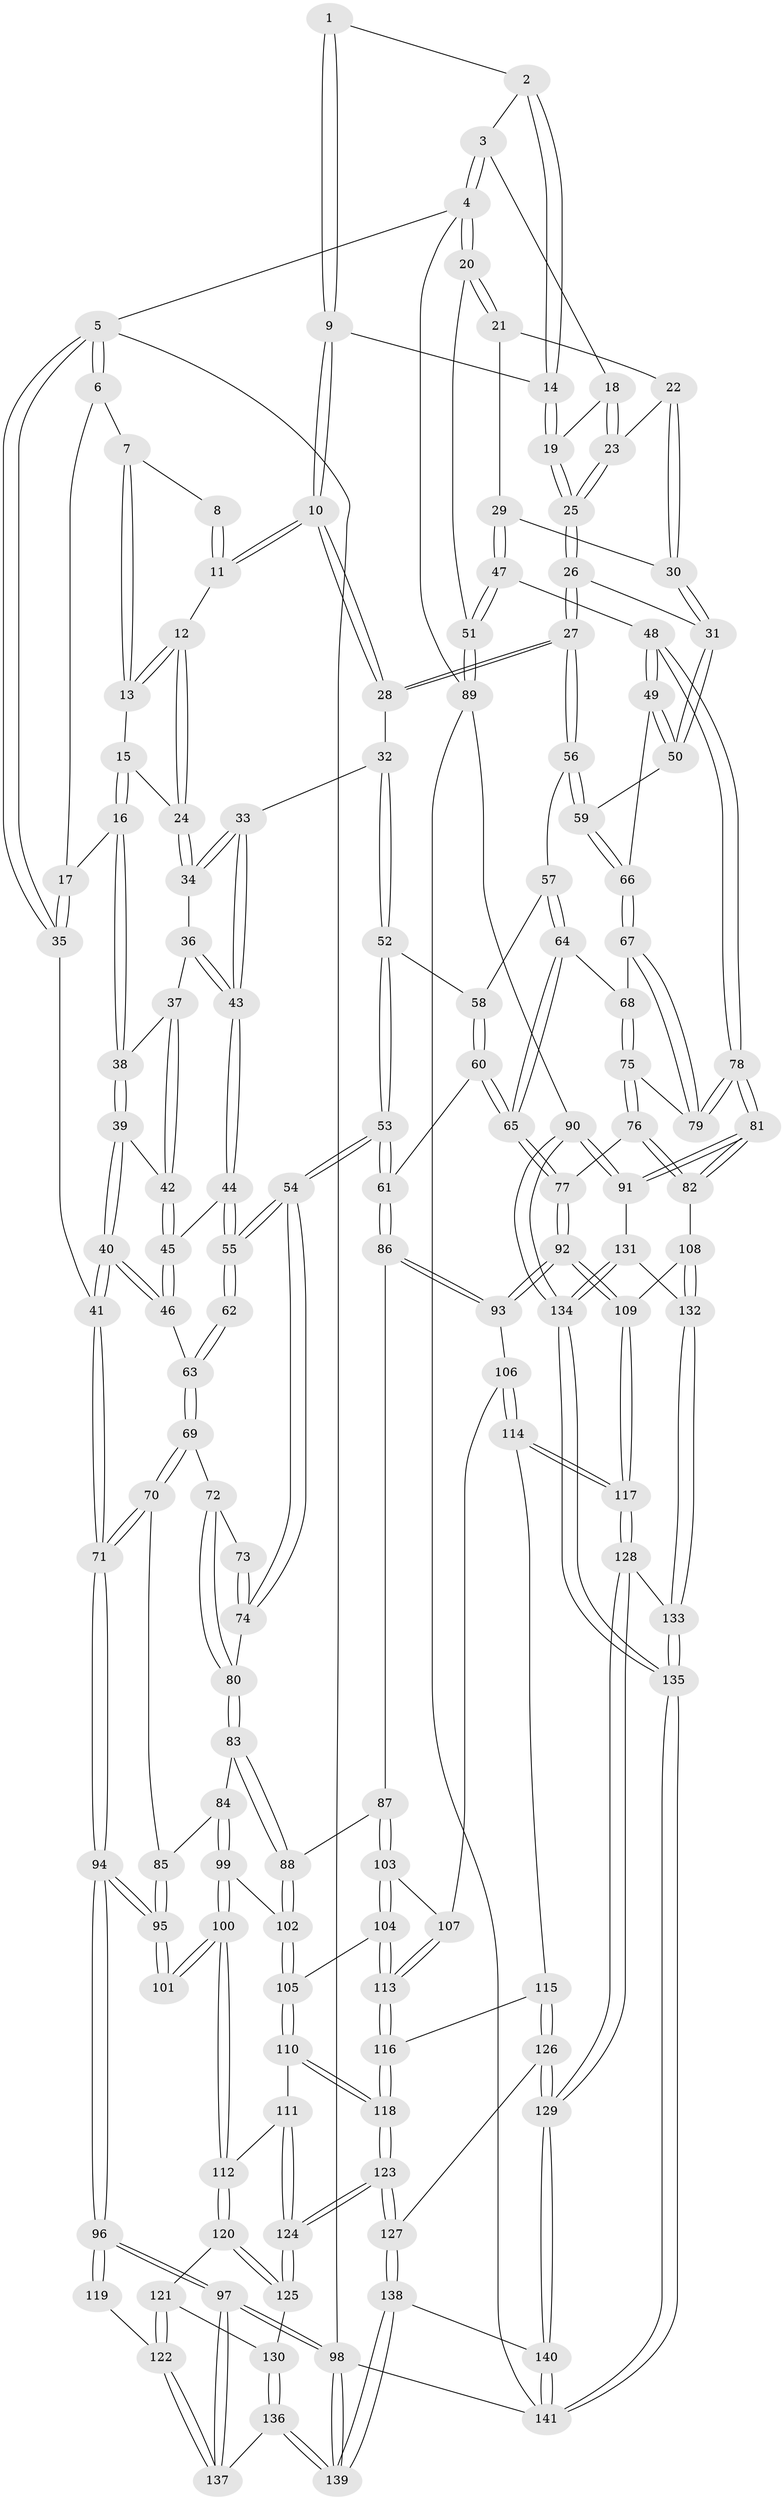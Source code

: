 // Generated by graph-tools (version 1.1) at 2025/01/03/09/25 05:01:04]
// undirected, 141 vertices, 349 edges
graph export_dot {
graph [start="1"]
  node [color=gray90,style=filled];
  1 [pos="+0.6251892454199316+0"];
  2 [pos="+0.719859494636689+0"];
  3 [pos="+0.7954591059270635+0"];
  4 [pos="+1+0"];
  5 [pos="+0+0"];
  6 [pos="+0.12985912953099985+0"];
  7 [pos="+0.3163986277158921+0"];
  8 [pos="+0.4614641096648742+0"];
  9 [pos="+0.5471845424633744+0.08092225828040313"];
  10 [pos="+0.4905837638361193+0.10528768139322787"];
  11 [pos="+0.47034261670705346+0.09231628548425323"];
  12 [pos="+0.3965953167302851+0.09410120644753389"];
  13 [pos="+0.3308043088083179+0"];
  14 [pos="+0.6014335790937426+0.08296391959354253"];
  15 [pos="+0.2829876471618446+0.04894862964345261"];
  16 [pos="+0.15668221363636384+0.08017823008877374"];
  17 [pos="+0.14992815605407386+0.07353503789225768"];
  18 [pos="+0.7889883773341607+0"];
  19 [pos="+0.6461713166423052+0.10158753018760613"];
  20 [pos="+1+0"];
  21 [pos="+0.9323508801752658+0.10988392671033298"];
  22 [pos="+0.8830435985113663+0.10606056424126438"];
  23 [pos="+0.7932143333031174+0.09283473852360205"];
  24 [pos="+0.3595290185121164+0.1178007784229576"];
  25 [pos="+0.7297476455901306+0.19277053365238284"];
  26 [pos="+0.728908324603944+0.21224041321222162"];
  27 [pos="+0.7186432537767419+0.219672592160883"];
  28 [pos="+0.5087685277148901+0.20211711338826235"];
  29 [pos="+0.9347692431568678+0.24736413347938502"];
  30 [pos="+0.8629682471977146+0.23666577603063763"];
  31 [pos="+0.7507318016640622+0.22579423568183754"];
  32 [pos="+0.4817985794065345+0.2561411657626659"];
  33 [pos="+0.4293731230171599+0.2563860742664005"];
  34 [pos="+0.35662609179144955+0.12182297978112845"];
  35 [pos="+0+0.23662577090429904"];
  36 [pos="+0.27890778175732367+0.18822108361221793"];
  37 [pos="+0.1781454885464587+0.11323205180538455"];
  38 [pos="+0.16419254889549964+0.0944860581817824"];
  39 [pos="+0.08395126749070367+0.242213155327603"];
  40 [pos="+0+0.2700943210715829"];
  41 [pos="+0+0.262525946171622"];
  42 [pos="+0.14381239295708656+0.25691190525218155"];
  43 [pos="+0.28839543610886953+0.29489426673445723"];
  44 [pos="+0.2848668878796597+0.30215957125367027"];
  45 [pos="+0.1775169557706289+0.2930755535452643"];
  46 [pos="+0.09391241351519578+0.3716946275779881"];
  47 [pos="+1+0.37024652468288727"];
  48 [pos="+1+0.3824051115317169"];
  49 [pos="+0.963328936511425+0.38826715036609777"];
  50 [pos="+0.7848562301962415+0.30124965651357577"];
  51 [pos="+1+0.38014984712218175"];
  52 [pos="+0.4983799268346748+0.30166958350568174"];
  53 [pos="+0.3735229084947806+0.4685164086006776"];
  54 [pos="+0.3535240337235744+0.4509481538115154"];
  55 [pos="+0.2945950316488738+0.36467606278577525"];
  56 [pos="+0.6511575226781183+0.3375943307054643"];
  57 [pos="+0.6480624848671868+0.3409519533699656"];
  58 [pos="+0.5314919933076817+0.3248351797296268"];
  59 [pos="+0.7987190899392891+0.41354930424945247"];
  60 [pos="+0.5285646050939198+0.47928313328473426"];
  61 [pos="+0.3762567331130673+0.47373767714410514"];
  62 [pos="+0.2786911412984624+0.37268621835020843"];
  63 [pos="+0.11297048946706084+0.4025320259749292"];
  64 [pos="+0.6446348590194557+0.4146064742861347"];
  65 [pos="+0.6023576471959834+0.5119339201540974"];
  66 [pos="+0.8047150805758446+0.4268578338908299"];
  67 [pos="+0.7971529675533306+0.44051966245528734"];
  68 [pos="+0.6608451496403367+0.41779459696752996"];
  69 [pos="+0.1266594759636088+0.4733531023248957"];
  70 [pos="+0.08426064523389251+0.5095583783683975"];
  71 [pos="+0+0.3842681134456449"];
  72 [pos="+0.13628729222057046+0.475574822808832"];
  73 [pos="+0.23091371944273625+0.4124889106738385"];
  74 [pos="+0.19848557569825884+0.5044705175735865"];
  75 [pos="+0.7605996543516197+0.4883642585744639"];
  76 [pos="+0.6291125205125966+0.5572291784078974"];
  77 [pos="+0.6224221773723462+0.5547108367109193"];
  78 [pos="+0.8485918997786351+0.5711407288170782"];
  79 [pos="+0.7918351506553799+0.47339775985127314"];
  80 [pos="+0.18789207420652065+0.5095476365148202"];
  81 [pos="+0.8409103501255986+0.7150741631146079"];
  82 [pos="+0.799978539203656+0.7116963863957728"];
  83 [pos="+0.20343029604021734+0.5689148789994855"];
  84 [pos="+0.12115329549398497+0.5844360367139446"];
  85 [pos="+0.0823766212028785+0.5584614767823561"];
  86 [pos="+0.37156243208214945+0.5037073127433583"];
  87 [pos="+0.3231704360688062+0.5687281816878446"];
  88 [pos="+0.21192636749901497+0.5773100663774233"];
  89 [pos="+1+0.7519749415512567"];
  90 [pos="+0.9601213251074274+0.7685897454325474"];
  91 [pos="+0.8494556907073931+0.7206668653510551"];
  92 [pos="+0.5300549412964075+0.6582077075178004"];
  93 [pos="+0.4821606406837209+0.6610280457520556"];
  94 [pos="+0+0.5775229657112203"];
  95 [pos="+0.04412564476458621+0.5981807515554464"];
  96 [pos="+0+0.7086609839677256"];
  97 [pos="+0+1"];
  98 [pos="+0+1"];
  99 [pos="+0.14447103951899232+0.6691635266867374"];
  100 [pos="+0.10703391250050592+0.7228665068865844"];
  101 [pos="+0.0746940001083679+0.7102963907818666"];
  102 [pos="+0.1990579007430505+0.6430214713288032"];
  103 [pos="+0.31778745520819585+0.6402868146734931"];
  104 [pos="+0.29705261855617743+0.6972777946699816"];
  105 [pos="+0.28679164057585266+0.6994451836739612"];
  106 [pos="+0.47462154159147374+0.6679792073193475"];
  107 [pos="+0.4655977535259117+0.669910356598365"];
  108 [pos="+0.6753204247097395+0.7823914365574773"];
  109 [pos="+0.6021843936524258+0.7926724102797645"];
  110 [pos="+0.23779888356196272+0.7439751964822324"];
  111 [pos="+0.19088108776025253+0.7623132155446307"];
  112 [pos="+0.11631196986723961+0.7393473522122526"];
  113 [pos="+0.33519835200213793+0.7311794190626726"];
  114 [pos="+0.4429930618195481+0.792658993902352"];
  115 [pos="+0.3756947905906716+0.8007230358880499"];
  116 [pos="+0.3576586687451032+0.7882465605995544"];
  117 [pos="+0.5410175229117062+0.8660721488248079"];
  118 [pos="+0.2833354574124883+0.8315778334327902"];
  119 [pos="+0.06307022743416438+0.7123145852820529"];
  120 [pos="+0.11067462673302393+0.7612456104791634"];
  121 [pos="+0.06084765391968803+0.8345151321301614"];
  122 [pos="+0+0.8894464780204374"];
  123 [pos="+0.2361405871825972+0.9028115869515994"];
  124 [pos="+0.22602999630538562+0.900093030700028"];
  125 [pos="+0.16587888034041867+0.9107992488000239"];
  126 [pos="+0.37490734577505463+0.8408204294004721"];
  127 [pos="+0.29945011526623094+0.9633851242996483"];
  128 [pos="+0.5308140533702275+0.9506555626378105"];
  129 [pos="+0.5049570685158076+0.9942906419421178"];
  130 [pos="+0.16348841008816986+0.9121049168634341"];
  131 [pos="+0.7473772156499456+0.9114991359270013"];
  132 [pos="+0.7028693589112258+0.9236454129608547"];
  133 [pos="+0.6910430094547872+0.9408255162166492"];
  134 [pos="+0.8598018361731417+0.9862882823415893"];
  135 [pos="+0.8268843987078269+1"];
  136 [pos="+0.12798623435907738+0.9470172660089959"];
  137 [pos="+0+0.9185750960028172"];
  138 [pos="+0.41958194121124953+1"];
  139 [pos="+0.14451710140339058+1"];
  140 [pos="+0.43017499303569307+1"];
  141 [pos="+0.8347557874543955+1"];
  1 -- 2;
  1 -- 9;
  1 -- 9;
  2 -- 3;
  2 -- 14;
  2 -- 14;
  3 -- 4;
  3 -- 4;
  3 -- 18;
  4 -- 5;
  4 -- 20;
  4 -- 20;
  4 -- 89;
  5 -- 6;
  5 -- 6;
  5 -- 35;
  5 -- 35;
  5 -- 98;
  6 -- 7;
  6 -- 17;
  7 -- 8;
  7 -- 13;
  7 -- 13;
  8 -- 11;
  8 -- 11;
  9 -- 10;
  9 -- 10;
  9 -- 14;
  10 -- 11;
  10 -- 11;
  10 -- 28;
  10 -- 28;
  11 -- 12;
  12 -- 13;
  12 -- 13;
  12 -- 24;
  12 -- 24;
  13 -- 15;
  14 -- 19;
  14 -- 19;
  15 -- 16;
  15 -- 16;
  15 -- 24;
  16 -- 17;
  16 -- 38;
  16 -- 38;
  17 -- 35;
  17 -- 35;
  18 -- 19;
  18 -- 23;
  18 -- 23;
  19 -- 25;
  19 -- 25;
  20 -- 21;
  20 -- 21;
  20 -- 51;
  21 -- 22;
  21 -- 29;
  22 -- 23;
  22 -- 30;
  22 -- 30;
  23 -- 25;
  23 -- 25;
  24 -- 34;
  24 -- 34;
  25 -- 26;
  25 -- 26;
  26 -- 27;
  26 -- 27;
  26 -- 31;
  27 -- 28;
  27 -- 28;
  27 -- 56;
  27 -- 56;
  28 -- 32;
  29 -- 30;
  29 -- 47;
  29 -- 47;
  30 -- 31;
  30 -- 31;
  31 -- 50;
  31 -- 50;
  32 -- 33;
  32 -- 52;
  32 -- 52;
  33 -- 34;
  33 -- 34;
  33 -- 43;
  33 -- 43;
  34 -- 36;
  35 -- 41;
  36 -- 37;
  36 -- 43;
  36 -- 43;
  37 -- 38;
  37 -- 42;
  37 -- 42;
  38 -- 39;
  38 -- 39;
  39 -- 40;
  39 -- 40;
  39 -- 42;
  40 -- 41;
  40 -- 41;
  40 -- 46;
  40 -- 46;
  41 -- 71;
  41 -- 71;
  42 -- 45;
  42 -- 45;
  43 -- 44;
  43 -- 44;
  44 -- 45;
  44 -- 55;
  44 -- 55;
  45 -- 46;
  45 -- 46;
  46 -- 63;
  47 -- 48;
  47 -- 51;
  47 -- 51;
  48 -- 49;
  48 -- 49;
  48 -- 78;
  48 -- 78;
  49 -- 50;
  49 -- 50;
  49 -- 66;
  50 -- 59;
  51 -- 89;
  51 -- 89;
  52 -- 53;
  52 -- 53;
  52 -- 58;
  53 -- 54;
  53 -- 54;
  53 -- 61;
  53 -- 61;
  54 -- 55;
  54 -- 55;
  54 -- 74;
  54 -- 74;
  55 -- 62;
  55 -- 62;
  56 -- 57;
  56 -- 59;
  56 -- 59;
  57 -- 58;
  57 -- 64;
  57 -- 64;
  58 -- 60;
  58 -- 60;
  59 -- 66;
  59 -- 66;
  60 -- 61;
  60 -- 65;
  60 -- 65;
  61 -- 86;
  61 -- 86;
  62 -- 63;
  62 -- 63;
  63 -- 69;
  63 -- 69;
  64 -- 65;
  64 -- 65;
  64 -- 68;
  65 -- 77;
  65 -- 77;
  66 -- 67;
  66 -- 67;
  67 -- 68;
  67 -- 79;
  67 -- 79;
  68 -- 75;
  68 -- 75;
  69 -- 70;
  69 -- 70;
  69 -- 72;
  70 -- 71;
  70 -- 71;
  70 -- 85;
  71 -- 94;
  71 -- 94;
  72 -- 73;
  72 -- 80;
  72 -- 80;
  73 -- 74;
  73 -- 74;
  74 -- 80;
  75 -- 76;
  75 -- 76;
  75 -- 79;
  76 -- 77;
  76 -- 82;
  76 -- 82;
  77 -- 92;
  77 -- 92;
  78 -- 79;
  78 -- 79;
  78 -- 81;
  78 -- 81;
  80 -- 83;
  80 -- 83;
  81 -- 82;
  81 -- 82;
  81 -- 91;
  81 -- 91;
  82 -- 108;
  83 -- 84;
  83 -- 88;
  83 -- 88;
  84 -- 85;
  84 -- 99;
  84 -- 99;
  85 -- 95;
  85 -- 95;
  86 -- 87;
  86 -- 93;
  86 -- 93;
  87 -- 88;
  87 -- 103;
  87 -- 103;
  88 -- 102;
  88 -- 102;
  89 -- 90;
  89 -- 141;
  90 -- 91;
  90 -- 91;
  90 -- 134;
  90 -- 134;
  91 -- 131;
  92 -- 93;
  92 -- 93;
  92 -- 109;
  92 -- 109;
  93 -- 106;
  94 -- 95;
  94 -- 95;
  94 -- 96;
  94 -- 96;
  95 -- 101;
  95 -- 101;
  96 -- 97;
  96 -- 97;
  96 -- 119;
  96 -- 119;
  97 -- 98;
  97 -- 98;
  97 -- 137;
  97 -- 137;
  98 -- 139;
  98 -- 139;
  98 -- 141;
  99 -- 100;
  99 -- 100;
  99 -- 102;
  100 -- 101;
  100 -- 101;
  100 -- 112;
  100 -- 112;
  102 -- 105;
  102 -- 105;
  103 -- 104;
  103 -- 104;
  103 -- 107;
  104 -- 105;
  104 -- 113;
  104 -- 113;
  105 -- 110;
  105 -- 110;
  106 -- 107;
  106 -- 114;
  106 -- 114;
  107 -- 113;
  107 -- 113;
  108 -- 109;
  108 -- 132;
  108 -- 132;
  109 -- 117;
  109 -- 117;
  110 -- 111;
  110 -- 118;
  110 -- 118;
  111 -- 112;
  111 -- 124;
  111 -- 124;
  112 -- 120;
  112 -- 120;
  113 -- 116;
  113 -- 116;
  114 -- 115;
  114 -- 117;
  114 -- 117;
  115 -- 116;
  115 -- 126;
  115 -- 126;
  116 -- 118;
  116 -- 118;
  117 -- 128;
  117 -- 128;
  118 -- 123;
  118 -- 123;
  119 -- 122;
  120 -- 121;
  120 -- 125;
  120 -- 125;
  121 -- 122;
  121 -- 122;
  121 -- 130;
  122 -- 137;
  122 -- 137;
  123 -- 124;
  123 -- 124;
  123 -- 127;
  123 -- 127;
  124 -- 125;
  124 -- 125;
  125 -- 130;
  126 -- 127;
  126 -- 129;
  126 -- 129;
  127 -- 138;
  127 -- 138;
  128 -- 129;
  128 -- 129;
  128 -- 133;
  129 -- 140;
  129 -- 140;
  130 -- 136;
  130 -- 136;
  131 -- 132;
  131 -- 134;
  131 -- 134;
  132 -- 133;
  132 -- 133;
  133 -- 135;
  133 -- 135;
  134 -- 135;
  134 -- 135;
  135 -- 141;
  135 -- 141;
  136 -- 137;
  136 -- 139;
  136 -- 139;
  138 -- 139;
  138 -- 139;
  138 -- 140;
  140 -- 141;
  140 -- 141;
}
